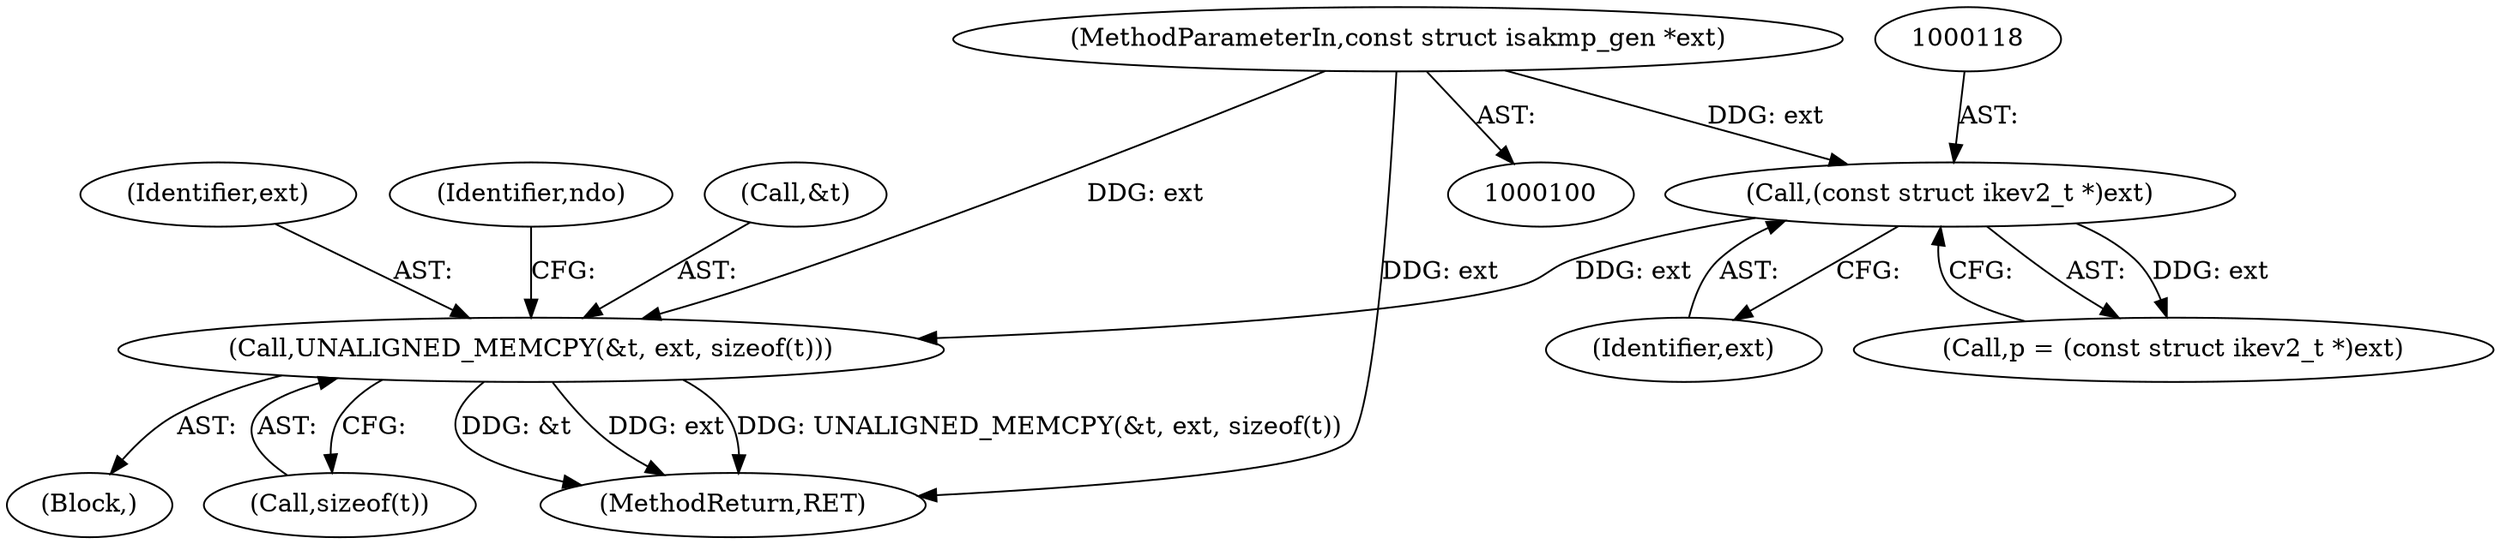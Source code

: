 digraph "0_tcpdump_e0a5a02b0fc1900a69d6c37ed0aab36fb8494e6d_3@pointer" {
"1000123" [label="(Call,UNALIGNED_MEMCPY(&t, ext, sizeof(t)))"];
"1000117" [label="(Call,(const struct ikev2_t *)ext)"];
"1000103" [label="(MethodParameterIn,const struct isakmp_gen *ext)"];
"1000115" [label="(Call,p = (const struct ikev2_t *)ext)"];
"1000124" [label="(Call,&t)"];
"1000126" [label="(Identifier,ext)"];
"1000117" [label="(Call,(const struct ikev2_t *)ext)"];
"1000127" [label="(Call,sizeof(t))"];
"1000103" [label="(MethodParameterIn,const struct isakmp_gen *ext)"];
"1000106" [label="(Block,)"];
"1000119" [label="(Identifier,ext)"];
"1000123" [label="(Call,UNALIGNED_MEMCPY(&t, ext, sizeof(t)))"];
"1000308" [label="(MethodReturn,RET)"];
"1000130" [label="(Identifier,ndo)"];
"1000123" -> "1000106"  [label="AST: "];
"1000123" -> "1000127"  [label="CFG: "];
"1000124" -> "1000123"  [label="AST: "];
"1000126" -> "1000123"  [label="AST: "];
"1000127" -> "1000123"  [label="AST: "];
"1000130" -> "1000123"  [label="CFG: "];
"1000123" -> "1000308"  [label="DDG: ext"];
"1000123" -> "1000308"  [label="DDG: UNALIGNED_MEMCPY(&t, ext, sizeof(t))"];
"1000123" -> "1000308"  [label="DDG: &t"];
"1000117" -> "1000123"  [label="DDG: ext"];
"1000103" -> "1000123"  [label="DDG: ext"];
"1000117" -> "1000115"  [label="AST: "];
"1000117" -> "1000119"  [label="CFG: "];
"1000118" -> "1000117"  [label="AST: "];
"1000119" -> "1000117"  [label="AST: "];
"1000115" -> "1000117"  [label="CFG: "];
"1000117" -> "1000115"  [label="DDG: ext"];
"1000103" -> "1000117"  [label="DDG: ext"];
"1000103" -> "1000100"  [label="AST: "];
"1000103" -> "1000308"  [label="DDG: ext"];
}
